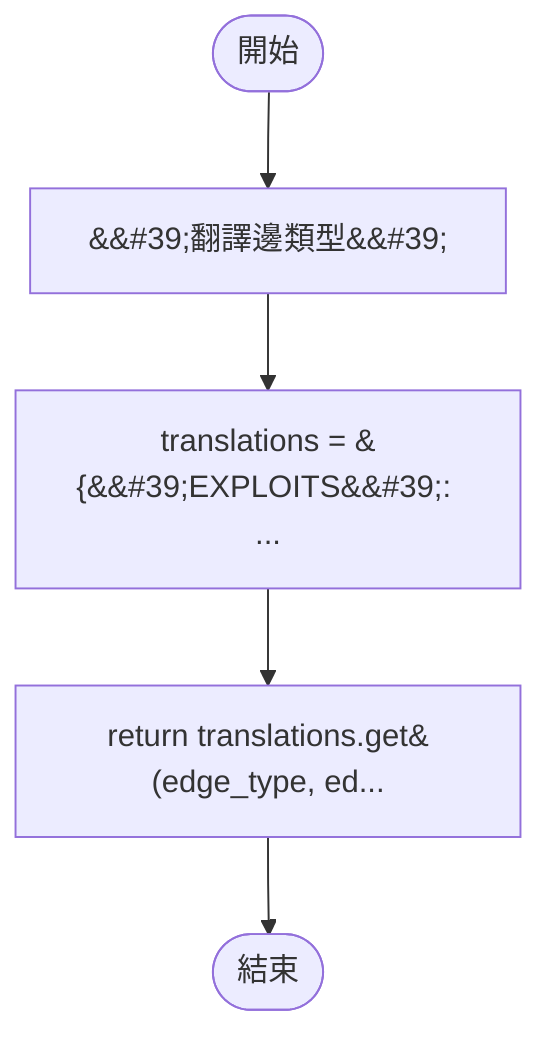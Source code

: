 flowchart TB
    n1([開始])
    n2([結束])
    n3[&amp;&#35;39;翻譯邊類型&amp;&#35;39;]
    n4[translations = &#123;&amp;&#35;39;EXPLOITS&amp;&#35;39;: ...]
    n5[return translations.get&#40;edge_type, ed...]
    n1 --> n3
    n3 --> n4
    n4 --> n5
    n5 --> n2